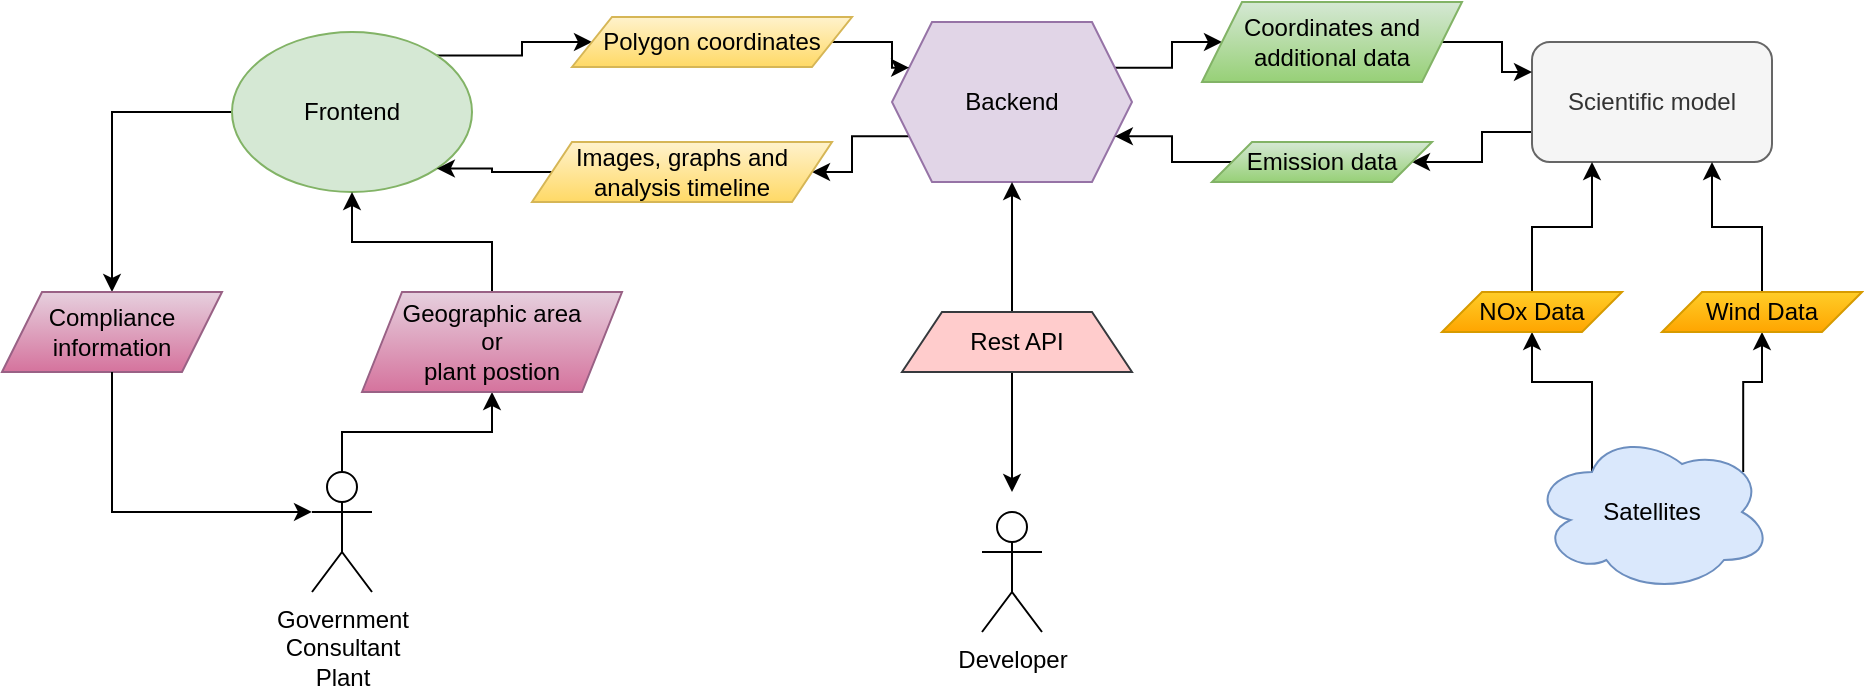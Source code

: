 <mxfile version="24.7.14">
  <diagram name="Page-1" id="6DrS6HjhyBhdNSSFzfNM">
    <mxGraphModel dx="1035" dy="700" grid="1" gridSize="10" guides="1" tooltips="1" connect="1" arrows="1" fold="1" page="1" pageScale="1" pageWidth="850" pageHeight="1100" math="0" shadow="0">
      <root>
        <mxCell id="0" />
        <mxCell id="1" parent="0" />
        <mxCell id="vhPGW9TswfJq9DZZwkuE-78" style="edgeStyle=orthogonalEdgeStyle;rounded=0;orthogonalLoop=1;jettySize=auto;html=1;exitX=0.88;exitY=0.25;exitDx=0;exitDy=0;exitPerimeter=0;entryX=0.5;entryY=1;entryDx=0;entryDy=0;" edge="1" parent="1" source="vhPGW9TswfJq9DZZwkuE-25" target="vhPGW9TswfJq9DZZwkuE-42">
          <mxGeometry relative="1" as="geometry" />
        </mxCell>
        <mxCell id="vhPGW9TswfJq9DZZwkuE-80" style="edgeStyle=orthogonalEdgeStyle;rounded=0;orthogonalLoop=1;jettySize=auto;html=1;exitX=0.25;exitY=0.25;exitDx=0;exitDy=0;exitPerimeter=0;entryX=0.5;entryY=1;entryDx=0;entryDy=0;" edge="1" parent="1" source="vhPGW9TswfJq9DZZwkuE-25" target="vhPGW9TswfJq9DZZwkuE-38">
          <mxGeometry relative="1" as="geometry" />
        </mxCell>
        <mxCell id="vhPGW9TswfJq9DZZwkuE-25" value="Satellites" style="ellipse;shape=cloud;whiteSpace=wrap;html=1;fillColor=#dae8fc;strokeColor=#6c8ebf;" vertex="1" parent="1">
          <mxGeometry x="1075" y="550" width="120" height="80" as="geometry" />
        </mxCell>
        <mxCell id="vhPGW9TswfJq9DZZwkuE-57" style="edgeStyle=orthogonalEdgeStyle;rounded=0;orthogonalLoop=1;jettySize=auto;html=1;exitX=0;exitY=0.75;exitDx=0;exitDy=0;entryX=1;entryY=0.5;entryDx=0;entryDy=0;" edge="1" parent="1" source="vhPGW9TswfJq9DZZwkuE-37" target="vhPGW9TswfJq9DZZwkuE-54">
          <mxGeometry relative="1" as="geometry" />
        </mxCell>
        <mxCell id="vhPGW9TswfJq9DZZwkuE-37" value="Scientific model" style="rounded=1;whiteSpace=wrap;html=1;fillColor=#f5f5f5;fontColor=#333333;strokeColor=#666666;" vertex="1" parent="1">
          <mxGeometry x="1075" y="355" width="120" height="60" as="geometry" />
        </mxCell>
        <mxCell id="vhPGW9TswfJq9DZZwkuE-81" style="edgeStyle=orthogonalEdgeStyle;rounded=0;orthogonalLoop=1;jettySize=auto;html=1;exitX=0.5;exitY=0;exitDx=0;exitDy=0;entryX=0.25;entryY=1;entryDx=0;entryDy=0;" edge="1" parent="1" source="vhPGW9TswfJq9DZZwkuE-38" target="vhPGW9TswfJq9DZZwkuE-37">
          <mxGeometry relative="1" as="geometry" />
        </mxCell>
        <mxCell id="vhPGW9TswfJq9DZZwkuE-38" value="NOx Data" style="shape=parallelogram;perimeter=parallelogramPerimeter;whiteSpace=wrap;html=1;fixedSize=1;fillColor=#ffcd28;strokeColor=#d79b00;gradientColor=#ffa500;" vertex="1" parent="1">
          <mxGeometry x="1030" y="480" width="90" height="20" as="geometry" />
        </mxCell>
        <mxCell id="vhPGW9TswfJq9DZZwkuE-79" style="edgeStyle=orthogonalEdgeStyle;rounded=0;orthogonalLoop=1;jettySize=auto;html=1;exitX=0.5;exitY=0;exitDx=0;exitDy=0;entryX=0.75;entryY=1;entryDx=0;entryDy=0;" edge="1" parent="1" source="vhPGW9TswfJq9DZZwkuE-42" target="vhPGW9TswfJq9DZZwkuE-37">
          <mxGeometry relative="1" as="geometry" />
        </mxCell>
        <mxCell id="vhPGW9TswfJq9DZZwkuE-42" value="Wind Data" style="shape=parallelogram;perimeter=parallelogramPerimeter;whiteSpace=wrap;html=1;fixedSize=1;fillColor=#ffcd28;strokeColor=#d79b00;gradientColor=#ffa500;" vertex="1" parent="1">
          <mxGeometry x="1140" y="480" width="100" height="20" as="geometry" />
        </mxCell>
        <mxCell id="vhPGW9TswfJq9DZZwkuE-52" style="edgeStyle=orthogonalEdgeStyle;rounded=0;orthogonalLoop=1;jettySize=auto;html=1;exitX=1;exitY=0.25;exitDx=0;exitDy=0;entryX=0;entryY=0.5;entryDx=0;entryDy=0;" edge="1" parent="1" source="vhPGW9TswfJq9DZZwkuE-49" target="vhPGW9TswfJq9DZZwkuE-51">
          <mxGeometry relative="1" as="geometry" />
        </mxCell>
        <mxCell id="vhPGW9TswfJq9DZZwkuE-65" style="edgeStyle=orthogonalEdgeStyle;rounded=0;orthogonalLoop=1;jettySize=auto;html=1;exitX=0;exitY=0.75;exitDx=0;exitDy=0;" edge="1" parent="1" source="vhPGW9TswfJq9DZZwkuE-49" target="vhPGW9TswfJq9DZZwkuE-63">
          <mxGeometry relative="1" as="geometry" />
        </mxCell>
        <mxCell id="vhPGW9TswfJq9DZZwkuE-49" value="Backend" style="shape=hexagon;perimeter=hexagonPerimeter2;whiteSpace=wrap;html=1;fixedSize=1;fillColor=#e1d5e7;strokeColor=#9673a6;" vertex="1" parent="1">
          <mxGeometry x="755" y="345" width="120" height="80" as="geometry" />
        </mxCell>
        <mxCell id="vhPGW9TswfJq9DZZwkuE-53" style="edgeStyle=orthogonalEdgeStyle;rounded=0;orthogonalLoop=1;jettySize=auto;html=1;exitX=1;exitY=0.5;exitDx=0;exitDy=0;entryX=0;entryY=0.25;entryDx=0;entryDy=0;" edge="1" parent="1" source="vhPGW9TswfJq9DZZwkuE-51" target="vhPGW9TswfJq9DZZwkuE-37">
          <mxGeometry relative="1" as="geometry" />
        </mxCell>
        <mxCell id="vhPGW9TswfJq9DZZwkuE-51" value="Coordinates and additional data" style="shape=parallelogram;perimeter=parallelogramPerimeter;whiteSpace=wrap;html=1;fixedSize=1;fillColor=#d5e8d4;strokeColor=#82b366;gradientColor=#97d077;" vertex="1" parent="1">
          <mxGeometry x="910" y="335" width="130" height="40" as="geometry" />
        </mxCell>
        <mxCell id="vhPGW9TswfJq9DZZwkuE-58" style="edgeStyle=orthogonalEdgeStyle;rounded=0;orthogonalLoop=1;jettySize=auto;html=1;exitX=0;exitY=0.5;exitDx=0;exitDy=0;entryX=1;entryY=0.75;entryDx=0;entryDy=0;" edge="1" parent="1" source="vhPGW9TswfJq9DZZwkuE-54" target="vhPGW9TswfJq9DZZwkuE-49">
          <mxGeometry relative="1" as="geometry" />
        </mxCell>
        <mxCell id="vhPGW9TswfJq9DZZwkuE-54" value="Emission data" style="shape=parallelogram;perimeter=parallelogramPerimeter;whiteSpace=wrap;html=1;fixedSize=1;fillColor=#d5e8d4;strokeColor=#82b366;gradientColor=#97d077;" vertex="1" parent="1">
          <mxGeometry x="915" y="405" width="110" height="20" as="geometry" />
        </mxCell>
        <mxCell id="vhPGW9TswfJq9DZZwkuE-61" style="edgeStyle=orthogonalEdgeStyle;rounded=0;orthogonalLoop=1;jettySize=auto;html=1;exitX=1;exitY=0;exitDx=0;exitDy=0;entryX=0;entryY=0.5;entryDx=0;entryDy=0;" edge="1" parent="1" source="vhPGW9TswfJq9DZZwkuE-59" target="vhPGW9TswfJq9DZZwkuE-60">
          <mxGeometry relative="1" as="geometry" />
        </mxCell>
        <mxCell id="vhPGW9TswfJq9DZZwkuE-85" style="edgeStyle=orthogonalEdgeStyle;rounded=0;orthogonalLoop=1;jettySize=auto;html=1;exitX=0;exitY=0.5;exitDx=0;exitDy=0;" edge="1" parent="1" source="vhPGW9TswfJq9DZZwkuE-59" target="vhPGW9TswfJq9DZZwkuE-72">
          <mxGeometry relative="1" as="geometry" />
        </mxCell>
        <mxCell id="vhPGW9TswfJq9DZZwkuE-59" value="Frontend" style="ellipse;whiteSpace=wrap;html=1;fillColor=#d5e8d4;strokeColor=#82b366;" vertex="1" parent="1">
          <mxGeometry x="425" y="350" width="120" height="80" as="geometry" />
        </mxCell>
        <mxCell id="vhPGW9TswfJq9DZZwkuE-62" style="edgeStyle=orthogonalEdgeStyle;rounded=0;orthogonalLoop=1;jettySize=auto;html=1;exitX=1;exitY=0.5;exitDx=0;exitDy=0;entryX=0;entryY=0.25;entryDx=0;entryDy=0;" edge="1" parent="1" source="vhPGW9TswfJq9DZZwkuE-60" target="vhPGW9TswfJq9DZZwkuE-49">
          <mxGeometry relative="1" as="geometry" />
        </mxCell>
        <mxCell id="vhPGW9TswfJq9DZZwkuE-60" value="Polygon coordinates" style="shape=parallelogram;perimeter=parallelogramPerimeter;whiteSpace=wrap;html=1;fixedSize=1;fillColor=#fff2cc;strokeColor=#d6b656;gradientColor=#ffd966;" vertex="1" parent="1">
          <mxGeometry x="595" y="342.5" width="140" height="25" as="geometry" />
        </mxCell>
        <mxCell id="vhPGW9TswfJq9DZZwkuE-67" style="edgeStyle=orthogonalEdgeStyle;rounded=0;orthogonalLoop=1;jettySize=auto;html=1;exitX=0;exitY=0.5;exitDx=0;exitDy=0;entryX=1;entryY=1;entryDx=0;entryDy=0;" edge="1" parent="1" source="vhPGW9TswfJq9DZZwkuE-63" target="vhPGW9TswfJq9DZZwkuE-59">
          <mxGeometry relative="1" as="geometry" />
        </mxCell>
        <mxCell id="vhPGW9TswfJq9DZZwkuE-63" value="Images, graphs and analysis timeline" style="shape=parallelogram;perimeter=parallelogramPerimeter;whiteSpace=wrap;html=1;fixedSize=1;fillColor=#fff2cc;strokeColor=#d6b656;gradientColor=#ffd966;" vertex="1" parent="1">
          <mxGeometry x="575" y="405" width="150" height="30" as="geometry" />
        </mxCell>
        <mxCell id="vhPGW9TswfJq9DZZwkuE-83" style="edgeStyle=orthogonalEdgeStyle;rounded=0;orthogonalLoop=1;jettySize=auto;html=1;exitX=0.5;exitY=0;exitDx=0;exitDy=0;exitPerimeter=0;entryX=0.5;entryY=1;entryDx=0;entryDy=0;" edge="1" parent="1" source="vhPGW9TswfJq9DZZwkuE-68" target="vhPGW9TswfJq9DZZwkuE-69">
          <mxGeometry relative="1" as="geometry" />
        </mxCell>
        <mxCell id="vhPGW9TswfJq9DZZwkuE-68" value="&lt;div&gt;Government&lt;/div&gt;&lt;div&gt;Consultant&lt;/div&gt;&lt;div&gt;Plant&lt;/div&gt;" style="shape=umlActor;verticalLabelPosition=bottom;verticalAlign=top;html=1;outlineConnect=0;" vertex="1" parent="1">
          <mxGeometry x="465" y="570" width="30" height="60" as="geometry" />
        </mxCell>
        <mxCell id="vhPGW9TswfJq9DZZwkuE-84" style="edgeStyle=orthogonalEdgeStyle;rounded=0;orthogonalLoop=1;jettySize=auto;html=1;exitX=0.5;exitY=0;exitDx=0;exitDy=0;entryX=0.5;entryY=1;entryDx=0;entryDy=0;" edge="1" parent="1" source="vhPGW9TswfJq9DZZwkuE-69" target="vhPGW9TswfJq9DZZwkuE-59">
          <mxGeometry relative="1" as="geometry" />
        </mxCell>
        <mxCell id="vhPGW9TswfJq9DZZwkuE-69" value="&lt;div&gt;Geographic area&lt;/div&gt;&lt;div&gt;or&lt;/div&gt;&lt;div&gt;plant postion&lt;br&gt;&lt;/div&gt;" style="shape=parallelogram;perimeter=parallelogramPerimeter;whiteSpace=wrap;html=1;fixedSize=1;fillColor=#e6d0de;strokeColor=#996185;gradientColor=#d5739d;" vertex="1" parent="1">
          <mxGeometry x="490" y="480" width="130" height="50" as="geometry" />
        </mxCell>
        <mxCell id="vhPGW9TswfJq9DZZwkuE-72" value="Compliance information" style="shape=parallelogram;perimeter=parallelogramPerimeter;whiteSpace=wrap;html=1;fixedSize=1;fillColor=#e6d0de;strokeColor=#996185;gradientColor=#d5739d;" vertex="1" parent="1">
          <mxGeometry x="310" y="480" width="110" height="40" as="geometry" />
        </mxCell>
        <mxCell id="vhPGW9TswfJq9DZZwkuE-86" style="edgeStyle=orthogonalEdgeStyle;rounded=0;orthogonalLoop=1;jettySize=auto;html=1;exitX=0.5;exitY=1;exitDx=0;exitDy=0;entryX=0;entryY=0.333;entryDx=0;entryDy=0;entryPerimeter=0;" edge="1" parent="1" source="vhPGW9TswfJq9DZZwkuE-72" target="vhPGW9TswfJq9DZZwkuE-68">
          <mxGeometry relative="1" as="geometry" />
        </mxCell>
        <mxCell id="vhPGW9TswfJq9DZZwkuE-87" value="Developer" style="shape=umlActor;verticalLabelPosition=bottom;verticalAlign=top;html=1;outlineConnect=0;" vertex="1" parent="1">
          <mxGeometry x="800" y="590" width="30" height="60" as="geometry" />
        </mxCell>
        <mxCell id="vhPGW9TswfJq9DZZwkuE-99" value="" style="endArrow=classic;startArrow=classic;html=1;rounded=0;entryX=0.5;entryY=1;entryDx=0;entryDy=0;" edge="1" parent="1" target="vhPGW9TswfJq9DZZwkuE-49">
          <mxGeometry width="50" height="50" relative="1" as="geometry">
            <mxPoint x="815" y="580" as="sourcePoint" />
            <mxPoint x="815" y="430" as="targetPoint" />
          </mxGeometry>
        </mxCell>
        <mxCell id="vhPGW9TswfJq9DZZwkuE-88" value="Rest API" style="shape=trapezoid;perimeter=trapezoidPerimeter;whiteSpace=wrap;html=1;fixedSize=1;fillColor=#ffcccc;strokeColor=#36393d;" vertex="1" parent="1">
          <mxGeometry x="760" y="490" width="115" height="30" as="geometry" />
        </mxCell>
      </root>
    </mxGraphModel>
  </diagram>
</mxfile>
